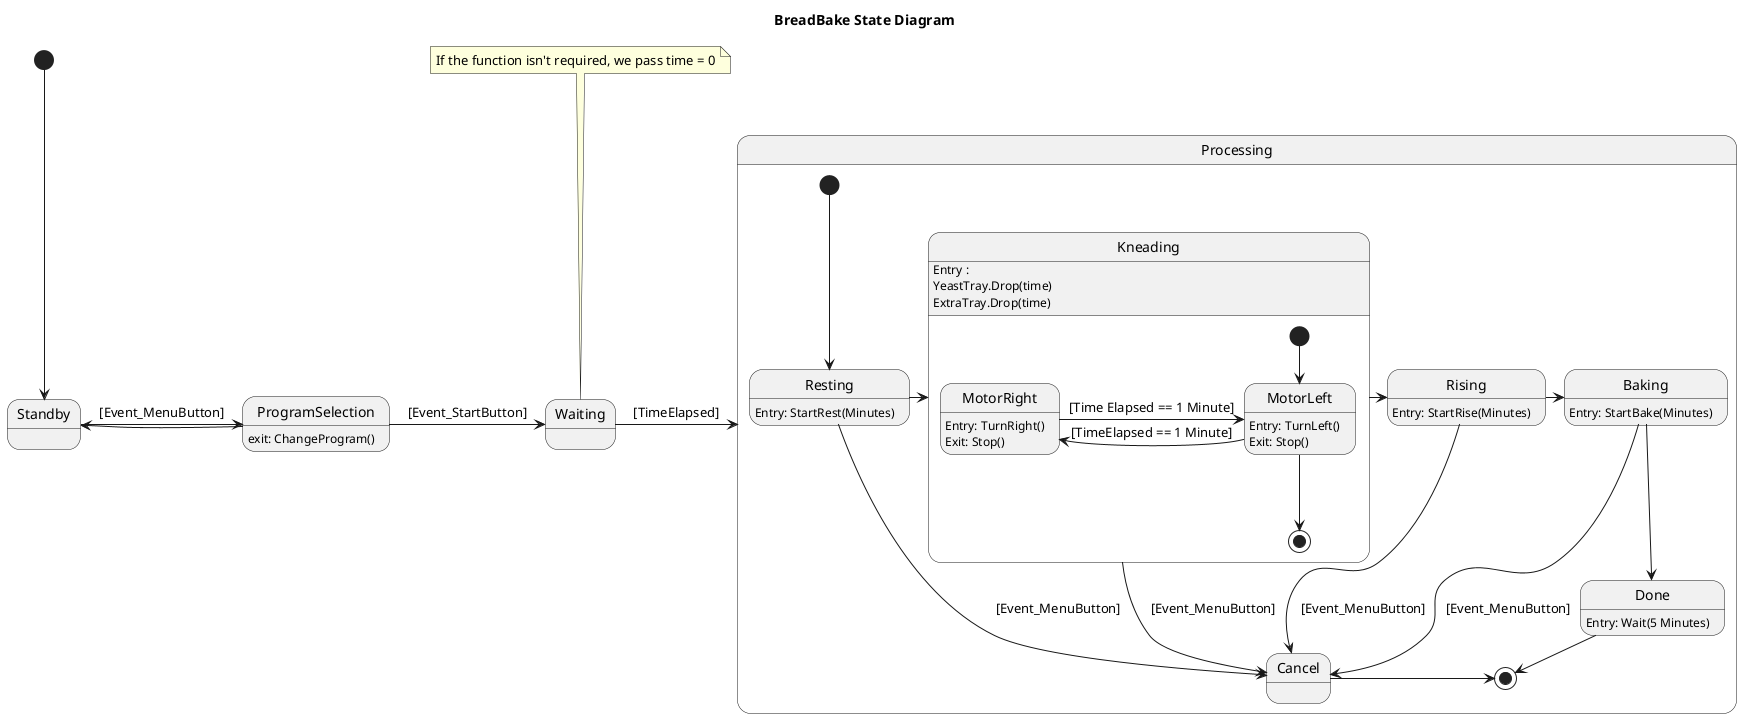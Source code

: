 @startuml BreadBake
Title BreadBake State Diagram

state ProgramSelection
    ProgramSelection: exit: ChangeProgram()

[*] -down-> Standby

Standby -> ProgramSelection : [Event_MenuButton]
ProgramSelection -> Standby
ProgramSelection -> Waiting : [Event_StartButton]
Waiting -> Processing : [TimeElapsed]

note top of Waiting
    If the function isn't required, we pass time = 0
end note

state Processing {
    state Baking
        Baking: Entry: StartBake(Minutes)
    state Resting
        Resting: Entry: StartRest(Minutes)
    state Rising
        Rising: Entry: StartRise(Minutes)
    state Done
        Done: Entry: Wait(5 Minutes)

    state Kneading {
    Kneading: Entry : 
    Kneading: YeastTray.Drop(time)
    Kneading: ExtraTray.Drop(time)

    state MotorLeft
        MotorLeft: Entry: TurnLeft()
        MotorLeft: Exit: Stop()
    state MotorRight
        MotorRight: Entry: TurnRight()
        MotorRight: Exit: Stop()

    [*] --> MotorLeft

    MotorLeft -Left-> MotorRight : [TimeElapsed == 1 Minute]
    MotorRight -Right-> MotorLeft : [Time Elapsed == 1 Minute]
    MotorLeft --Down-> [*]
    }

    [*] -down-> Resting
    Resting --right-> Kneading 
    Kneading -> Rising 
    Rising -> Baking
    Baking -right-> Done
    Done -> [*] : [TaskNr != done || Event_MenuButton]

    Resting -down-> Cancel : [Event_MenuButton]
    Kneading -down-> Cancel : [Event_MenuButton]
    Rising -down-> Cancel : [Event_MenuButton]
    Baking -down-> Cancel : [Event_MenuButton]

    Cancel->[*]
}





@enduml